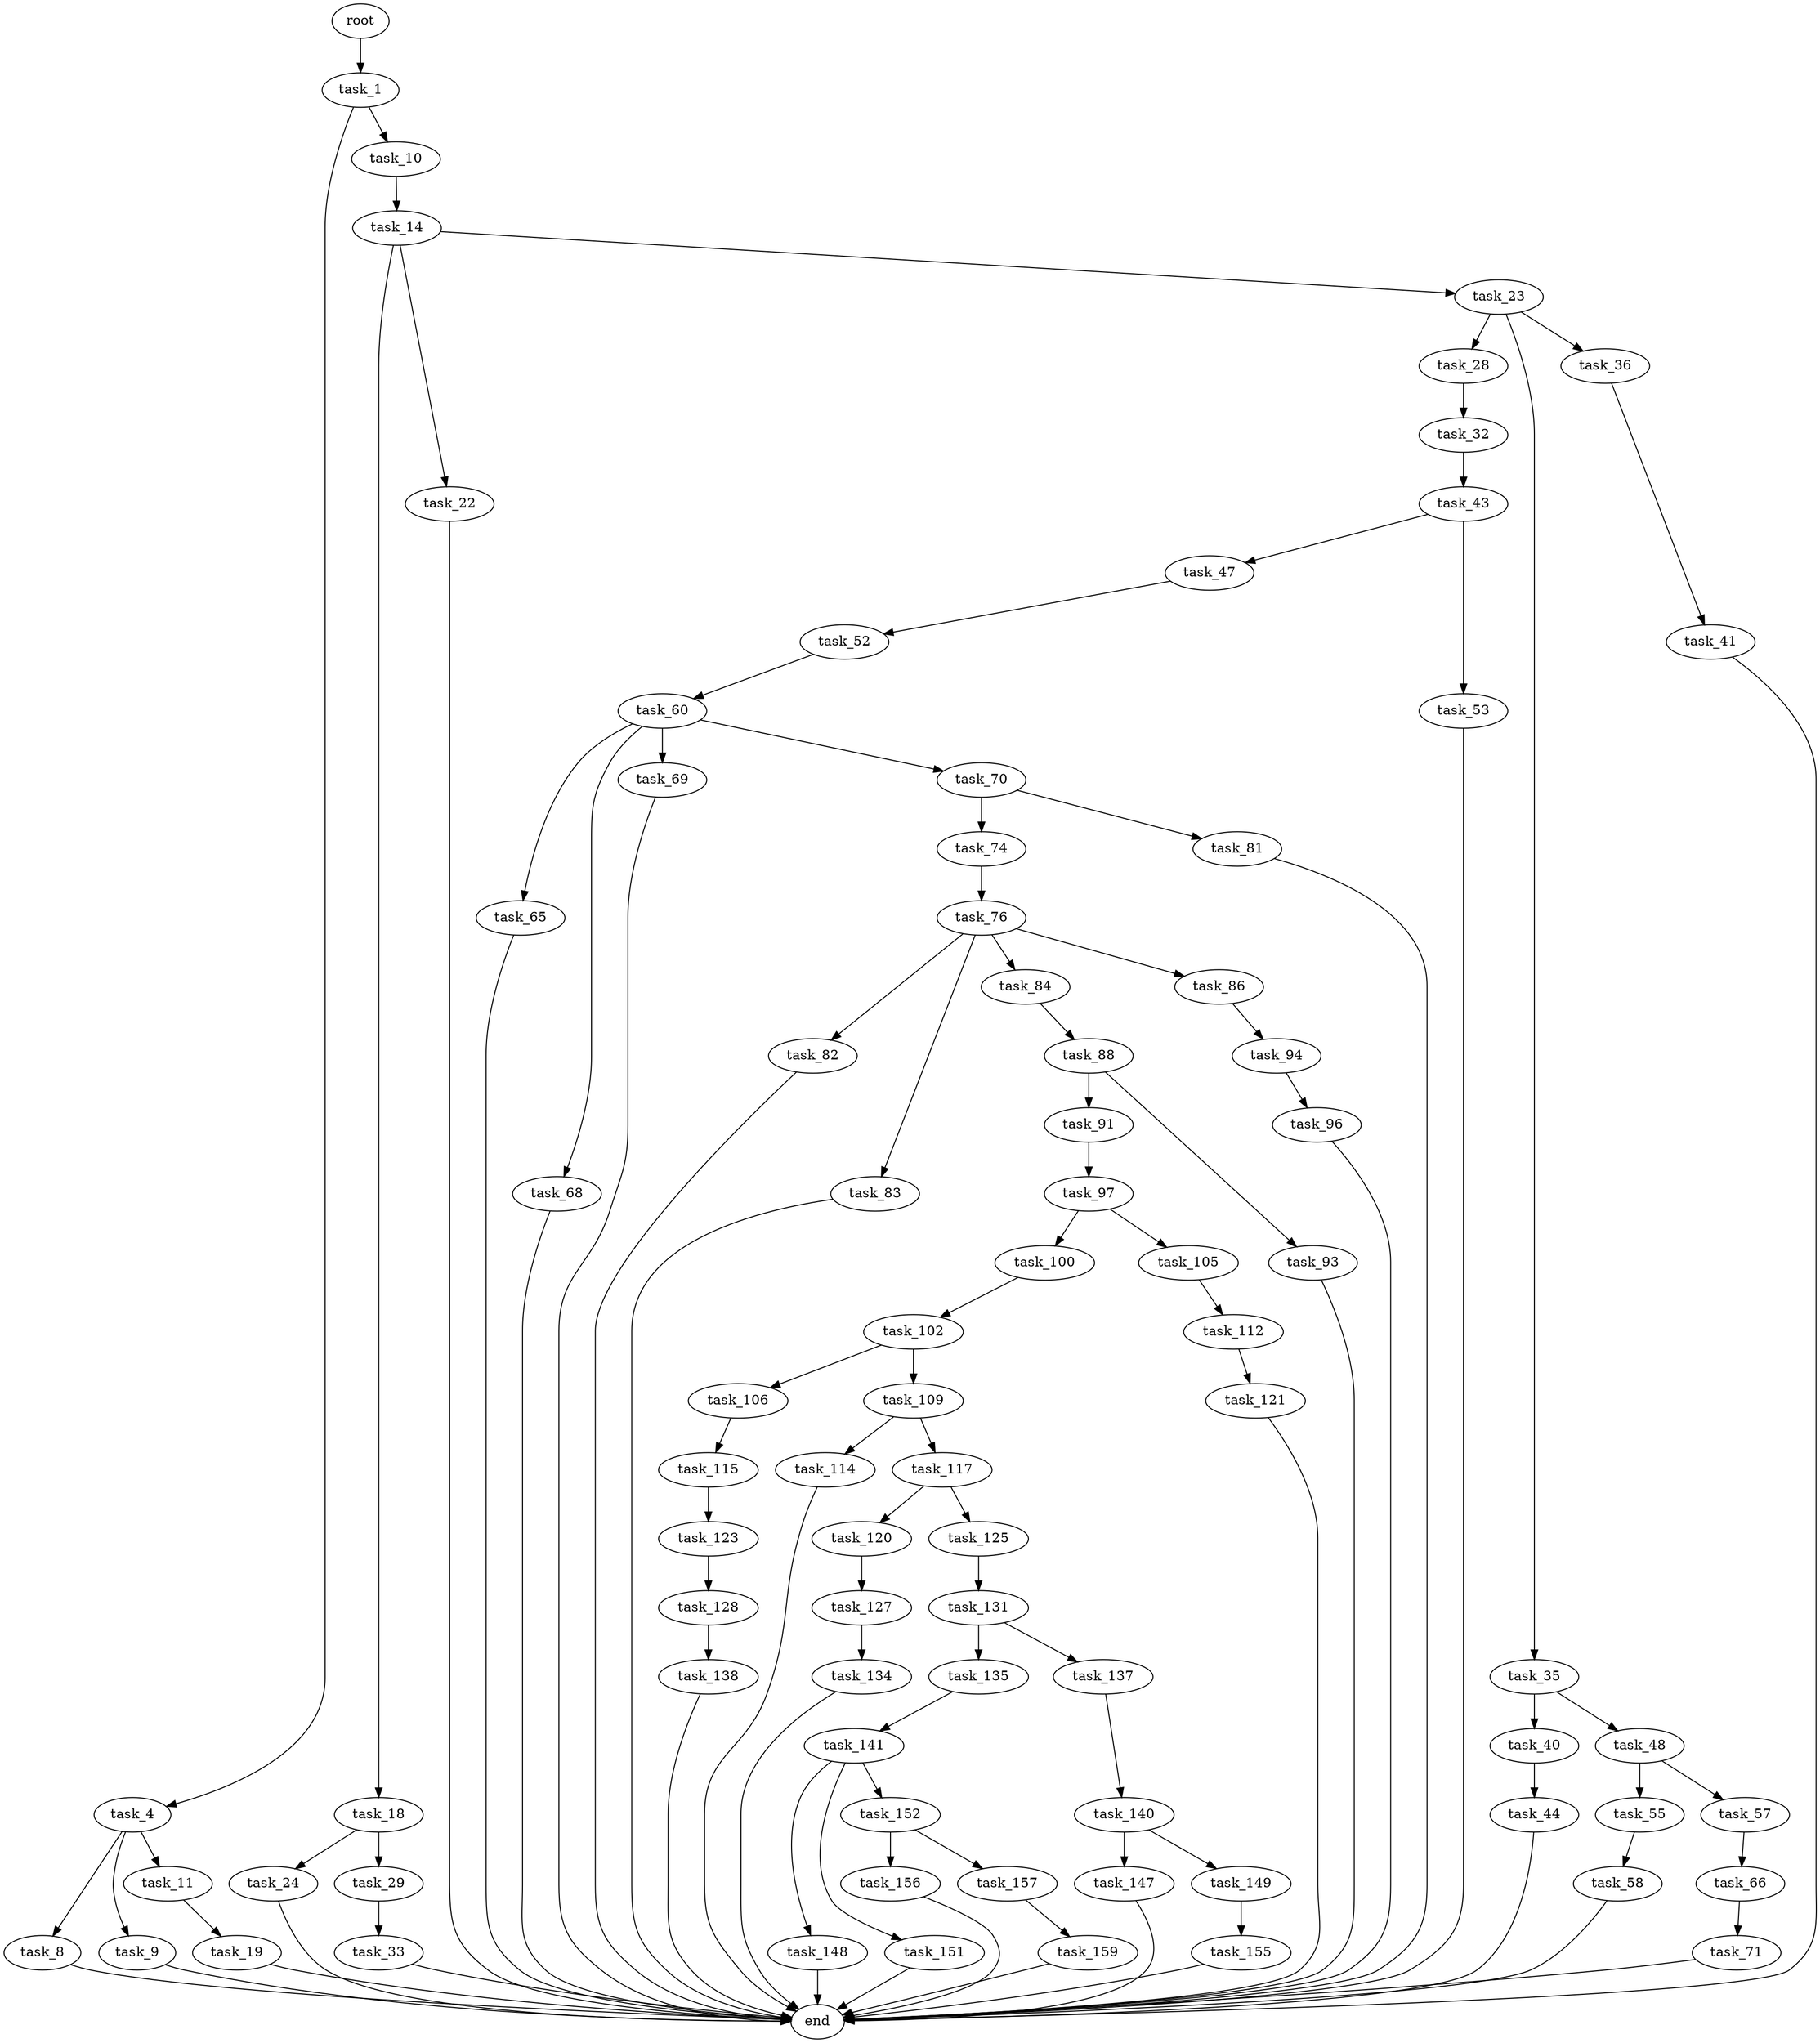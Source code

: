digraph G {
  root [size="0.000000"];
  task_1 [size="368293445632.000000"];
  task_4 [size="19468527083.000000"];
  task_8 [size="231928233984.000000"];
  task_9 [size="782757789696.000000"];
  task_10 [size="134217728000.000000"];
  task_11 [size="231928233984.000000"];
  task_14 [size="134217728000.000000"];
  task_18 [size="41937271404.000000"];
  task_19 [size="17773544739.000000"];
  task_22 [size="407586593708.000000"];
  task_23 [size="549755813888.000000"];
  task_24 [size="228254780054.000000"];
  task_28 [size="46536548345.000000"];
  task_29 [size="8589934592.000000"];
  task_32 [size="68719476736.000000"];
  task_33 [size="68719476736.000000"];
  task_35 [size="368293445632.000000"];
  task_36 [size="623339442010.000000"];
  task_40 [size="325824100378.000000"];
  task_41 [size="7240078156.000000"];
  task_43 [size="16818240365.000000"];
  task_44 [size="231928233984.000000"];
  task_47 [size="24071342622.000000"];
  task_48 [size="14541963100.000000"];
  task_52 [size="6279717951.000000"];
  task_53 [size="1073741824000.000000"];
  task_55 [size="28991029248.000000"];
  task_57 [size="68719476736.000000"];
  task_58 [size="68719476736.000000"];
  task_60 [size="5981892734.000000"];
  task_65 [size="1209202584500.000000"];
  task_66 [size="50836670931.000000"];
  task_68 [size="782757789696.000000"];
  task_69 [size="231928233984.000000"];
  task_70 [size="46435983488.000000"];
  task_71 [size="47427771792.000000"];
  task_74 [size="68719476736.000000"];
  task_76 [size="168286459645.000000"];
  task_81 [size="84081015666.000000"];
  task_82 [size="1539562968.000000"];
  task_83 [size="134217728000.000000"];
  task_84 [size="198290121081.000000"];
  task_86 [size="68719476736.000000"];
  task_88 [size="18677024898.000000"];
  task_91 [size="356099454216.000000"];
  task_93 [size="243812450572.000000"];
  task_94 [size="1159854375833.000000"];
  task_96 [size="782757789696.000000"];
  task_97 [size="1247852799578.000000"];
  task_100 [size="549755813888.000000"];
  task_102 [size="549755813888.000000"];
  task_105 [size="231928233984.000000"];
  task_106 [size="782757789696.000000"];
  task_109 [size="68719476736.000000"];
  task_112 [size="231928233984.000000"];
  task_114 [size="10084405668.000000"];
  task_115 [size="2967038700.000000"];
  task_117 [size="937913089.000000"];
  task_120 [size="231928233984.000000"];
  task_121 [size="48309965100.000000"];
  task_123 [size="368293445632.000000"];
  task_125 [size="3549488206.000000"];
  task_127 [size="782757789696.000000"];
  task_128 [size="40088256228.000000"];
  task_131 [size="10209850910.000000"];
  task_134 [size="304999671346.000000"];
  task_135 [size="73973527028.000000"];
  task_137 [size="8729979984.000000"];
  task_138 [size="545739110209.000000"];
  task_140 [size="68719476736.000000"];
  task_141 [size="50009376106.000000"];
  task_147 [size="157038925023.000000"];
  task_148 [size="2832250612.000000"];
  task_149 [size="368293445632.000000"];
  task_151 [size="3213680912.000000"];
  task_152 [size="782757789696.000000"];
  task_155 [size="7650755303.000000"];
  task_156 [size="1073741824000.000000"];
  task_157 [size="782757789696.000000"];
  task_159 [size="272498303858.000000"];
  end [size="0.000000"];

  root -> task_1 [size="1.000000"];
  task_1 -> task_4 [size="411041792.000000"];
  task_1 -> task_10 [size="411041792.000000"];
  task_4 -> task_8 [size="411041792.000000"];
  task_4 -> task_9 [size="411041792.000000"];
  task_4 -> task_11 [size="411041792.000000"];
  task_8 -> end [size="1.000000"];
  task_9 -> end [size="1.000000"];
  task_10 -> task_14 [size="209715200.000000"];
  task_11 -> task_19 [size="301989888.000000"];
  task_14 -> task_18 [size="209715200.000000"];
  task_14 -> task_22 [size="209715200.000000"];
  task_14 -> task_23 [size="209715200.000000"];
  task_18 -> task_24 [size="679477248.000000"];
  task_18 -> task_29 [size="679477248.000000"];
  task_19 -> end [size="1.000000"];
  task_22 -> end [size="1.000000"];
  task_23 -> task_28 [size="536870912.000000"];
  task_23 -> task_35 [size="536870912.000000"];
  task_23 -> task_36 [size="536870912.000000"];
  task_24 -> end [size="1.000000"];
  task_28 -> task_32 [size="75497472.000000"];
  task_29 -> task_33 [size="33554432.000000"];
  task_32 -> task_43 [size="134217728.000000"];
  task_33 -> end [size="1.000000"];
  task_35 -> task_40 [size="411041792.000000"];
  task_35 -> task_48 [size="411041792.000000"];
  task_36 -> task_41 [size="411041792.000000"];
  task_40 -> task_44 [size="411041792.000000"];
  task_41 -> end [size="1.000000"];
  task_43 -> task_47 [size="679477248.000000"];
  task_43 -> task_53 [size="679477248.000000"];
  task_44 -> end [size="1.000000"];
  task_47 -> task_52 [size="536870912.000000"];
  task_48 -> task_55 [size="301989888.000000"];
  task_48 -> task_57 [size="301989888.000000"];
  task_52 -> task_60 [size="301989888.000000"];
  task_53 -> end [size="1.000000"];
  task_55 -> task_58 [size="75497472.000000"];
  task_57 -> task_66 [size="134217728.000000"];
  task_58 -> end [size="1.000000"];
  task_60 -> task_65 [size="536870912.000000"];
  task_60 -> task_68 [size="536870912.000000"];
  task_60 -> task_69 [size="536870912.000000"];
  task_60 -> task_70 [size="536870912.000000"];
  task_65 -> end [size="1.000000"];
  task_66 -> task_71 [size="838860800.000000"];
  task_68 -> end [size="1.000000"];
  task_69 -> end [size="1.000000"];
  task_70 -> task_74 [size="33554432.000000"];
  task_70 -> task_81 [size="33554432.000000"];
  task_71 -> end [size="1.000000"];
  task_74 -> task_76 [size="134217728.000000"];
  task_76 -> task_82 [size="134217728.000000"];
  task_76 -> task_83 [size="134217728.000000"];
  task_76 -> task_84 [size="134217728.000000"];
  task_76 -> task_86 [size="134217728.000000"];
  task_81 -> end [size="1.000000"];
  task_82 -> end [size="1.000000"];
  task_83 -> end [size="1.000000"];
  task_84 -> task_88 [size="209715200.000000"];
  task_86 -> task_94 [size="134217728.000000"];
  task_88 -> task_91 [size="411041792.000000"];
  task_88 -> task_93 [size="411041792.000000"];
  task_91 -> task_97 [size="301989888.000000"];
  task_93 -> end [size="1.000000"];
  task_94 -> task_96 [size="838860800.000000"];
  task_96 -> end [size="1.000000"];
  task_97 -> task_100 [size="838860800.000000"];
  task_97 -> task_105 [size="838860800.000000"];
  task_100 -> task_102 [size="536870912.000000"];
  task_102 -> task_106 [size="536870912.000000"];
  task_102 -> task_109 [size="536870912.000000"];
  task_105 -> task_112 [size="301989888.000000"];
  task_106 -> task_115 [size="679477248.000000"];
  task_109 -> task_114 [size="134217728.000000"];
  task_109 -> task_117 [size="134217728.000000"];
  task_112 -> task_121 [size="301989888.000000"];
  task_114 -> end [size="1.000000"];
  task_115 -> task_123 [size="75497472.000000"];
  task_117 -> task_120 [size="33554432.000000"];
  task_117 -> task_125 [size="33554432.000000"];
  task_120 -> task_127 [size="301989888.000000"];
  task_121 -> end [size="1.000000"];
  task_123 -> task_128 [size="411041792.000000"];
  task_125 -> task_131 [size="134217728.000000"];
  task_127 -> task_134 [size="679477248.000000"];
  task_128 -> task_138 [size="134217728.000000"];
  task_131 -> task_135 [size="301989888.000000"];
  task_131 -> task_137 [size="301989888.000000"];
  task_134 -> end [size="1.000000"];
  task_135 -> task_141 [size="134217728.000000"];
  task_137 -> task_140 [size="209715200.000000"];
  task_138 -> end [size="1.000000"];
  task_140 -> task_147 [size="134217728.000000"];
  task_140 -> task_149 [size="134217728.000000"];
  task_141 -> task_148 [size="838860800.000000"];
  task_141 -> task_151 [size="838860800.000000"];
  task_141 -> task_152 [size="838860800.000000"];
  task_147 -> end [size="1.000000"];
  task_148 -> end [size="1.000000"];
  task_149 -> task_155 [size="411041792.000000"];
  task_151 -> end [size="1.000000"];
  task_152 -> task_156 [size="679477248.000000"];
  task_152 -> task_157 [size="679477248.000000"];
  task_155 -> end [size="1.000000"];
  task_156 -> end [size="1.000000"];
  task_157 -> task_159 [size="679477248.000000"];
  task_159 -> end [size="1.000000"];
}
